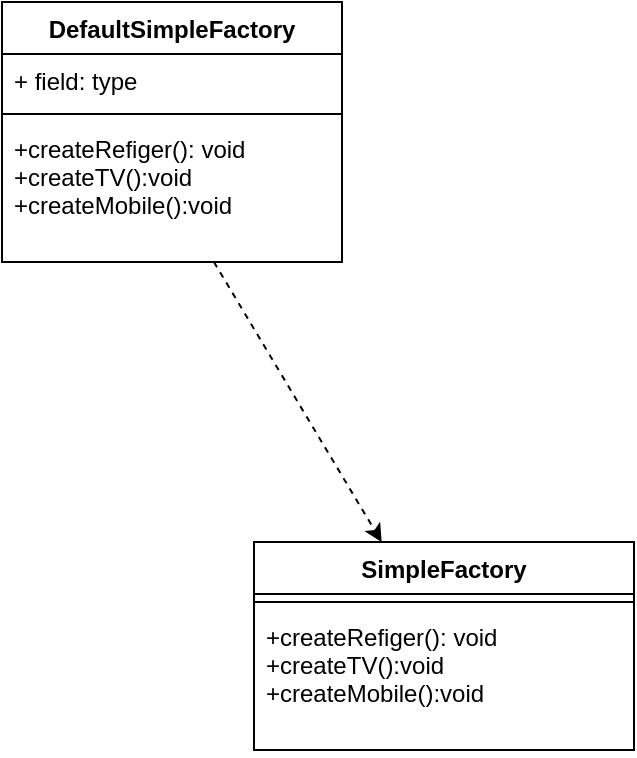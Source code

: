 <mxfile version="17.2.4" type="github">
  <diagram id="C5RBs43oDa-KdzZeNtuy" name="Page-1">
    <mxGraphModel dx="1038" dy="556" grid="1" gridSize="10" guides="1" tooltips="1" connect="1" arrows="1" fold="1" page="1" pageScale="1" pageWidth="827" pageHeight="1169" math="0" shadow="0">
      <root>
        <mxCell id="WIyWlLk6GJQsqaUBKTNV-0" />
        <mxCell id="WIyWlLk6GJQsqaUBKTNV-1" parent="WIyWlLk6GJQsqaUBKTNV-0" />
        <mxCell id="Sp7PTPgC6uFGAY5T32Ay-0" value="DefaultSimpleFactory" style="swimlane;fontStyle=1;align=center;verticalAlign=top;childLayout=stackLayout;horizontal=1;startSize=26;horizontalStack=0;resizeParent=1;resizeParentMax=0;resizeLast=0;collapsible=1;marginBottom=0;" vertex="1" parent="WIyWlLk6GJQsqaUBKTNV-1">
          <mxGeometry x="244" y="190" width="170" height="130" as="geometry" />
        </mxCell>
        <mxCell id="Sp7PTPgC6uFGAY5T32Ay-1" value="+ field: type" style="text;strokeColor=none;fillColor=none;align=left;verticalAlign=top;spacingLeft=4;spacingRight=4;overflow=hidden;rotatable=0;points=[[0,0.5],[1,0.5]];portConstraint=eastwest;" vertex="1" parent="Sp7PTPgC6uFGAY5T32Ay-0">
          <mxGeometry y="26" width="170" height="26" as="geometry" />
        </mxCell>
        <mxCell id="Sp7PTPgC6uFGAY5T32Ay-2" value="" style="line;strokeWidth=1;fillColor=none;align=left;verticalAlign=middle;spacingTop=-1;spacingLeft=3;spacingRight=3;rotatable=0;labelPosition=right;points=[];portConstraint=eastwest;" vertex="1" parent="Sp7PTPgC6uFGAY5T32Ay-0">
          <mxGeometry y="52" width="170" height="8" as="geometry" />
        </mxCell>
        <mxCell id="Sp7PTPgC6uFGAY5T32Ay-3" value="+createRefiger(): void&#xa;+createTV():void&#xa;+createMobile():void" style="text;strokeColor=none;fillColor=none;align=left;verticalAlign=top;spacingLeft=4;spacingRight=4;overflow=hidden;rotatable=0;points=[[0,0.5],[1,0.5]];portConstraint=eastwest;" vertex="1" parent="Sp7PTPgC6uFGAY5T32Ay-0">
          <mxGeometry y="60" width="170" height="70" as="geometry" />
        </mxCell>
        <mxCell id="Sp7PTPgC6uFGAY5T32Ay-8" value="SimpleFactory" style="swimlane;fontStyle=1;align=center;verticalAlign=top;childLayout=stackLayout;horizontal=1;startSize=26;horizontalStack=0;resizeParent=1;resizeParentMax=0;resizeLast=0;collapsible=1;marginBottom=0;" vertex="1" parent="WIyWlLk6GJQsqaUBKTNV-1">
          <mxGeometry x="370" y="460" width="190" height="104" as="geometry" />
        </mxCell>
        <mxCell id="Sp7PTPgC6uFGAY5T32Ay-10" value="" style="line;strokeWidth=1;fillColor=none;align=left;verticalAlign=middle;spacingTop=-1;spacingLeft=3;spacingRight=3;rotatable=0;labelPosition=right;points=[];portConstraint=eastwest;" vertex="1" parent="Sp7PTPgC6uFGAY5T32Ay-8">
          <mxGeometry y="26" width="190" height="8" as="geometry" />
        </mxCell>
        <mxCell id="Sp7PTPgC6uFGAY5T32Ay-11" value="+createRefiger(): void&#xa;+createTV():void&#xa;+createMobile():void" style="text;strokeColor=none;fillColor=none;align=left;verticalAlign=top;spacingLeft=4;spacingRight=4;overflow=hidden;rotatable=0;points=[[0,0.5],[1,0.5]];portConstraint=eastwest;" vertex="1" parent="Sp7PTPgC6uFGAY5T32Ay-8">
          <mxGeometry y="34" width="190" height="70" as="geometry" />
        </mxCell>
        <mxCell id="Sp7PTPgC6uFGAY5T32Ay-12" value="" style="endArrow=classic;html=1;rounded=0;dashed=1;" edge="1" parent="WIyWlLk6GJQsqaUBKTNV-1" source="Sp7PTPgC6uFGAY5T32Ay-3" target="Sp7PTPgC6uFGAY5T32Ay-8">
          <mxGeometry width="50" height="50" relative="1" as="geometry">
            <mxPoint x="390" y="370" as="sourcePoint" />
            <mxPoint x="440" y="320" as="targetPoint" />
          </mxGeometry>
        </mxCell>
      </root>
    </mxGraphModel>
  </diagram>
</mxfile>

